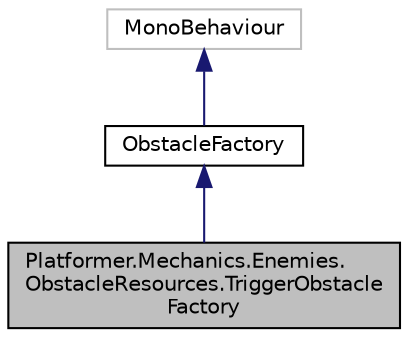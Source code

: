 digraph "Platformer.Mechanics.Enemies.ObstacleResources.TriggerObstacleFactory"
{
 // LATEX_PDF_SIZE
  edge [fontname="Helvetica",fontsize="10",labelfontname="Helvetica",labelfontsize="10"];
  node [fontname="Helvetica",fontsize="10",shape=record];
  Node1 [label="Platformer.Mechanics.Enemies.\lObstacleResources.TriggerObstacle\lFactory",height=0.2,width=0.4,color="black", fillcolor="grey75", style="filled", fontcolor="black",tooltip="Instantiates a Obstacle when PlayerController collides with the PlayerTrigger of the TriggerObstacleF..."];
  Node2 -> Node1 [dir="back",color="midnightblue",fontsize="10",style="solid",fontname="Helvetica"];
  Node2 [label="ObstacleFactory",height=0.2,width=0.4,color="black", fillcolor="white", style="filled",URL="$class_platformer_1_1_mechanics_1_1_enemies_1_1_obstacle_resources_1_1_obstacle_factory.html",tooltip="Class that instantiates Obstacles accord to factory method design pattern"];
  Node3 -> Node2 [dir="back",color="midnightblue",fontsize="10",style="solid",fontname="Helvetica"];
  Node3 [label="MonoBehaviour",height=0.2,width=0.4,color="grey75", fillcolor="white", style="filled",tooltip=" "];
}
